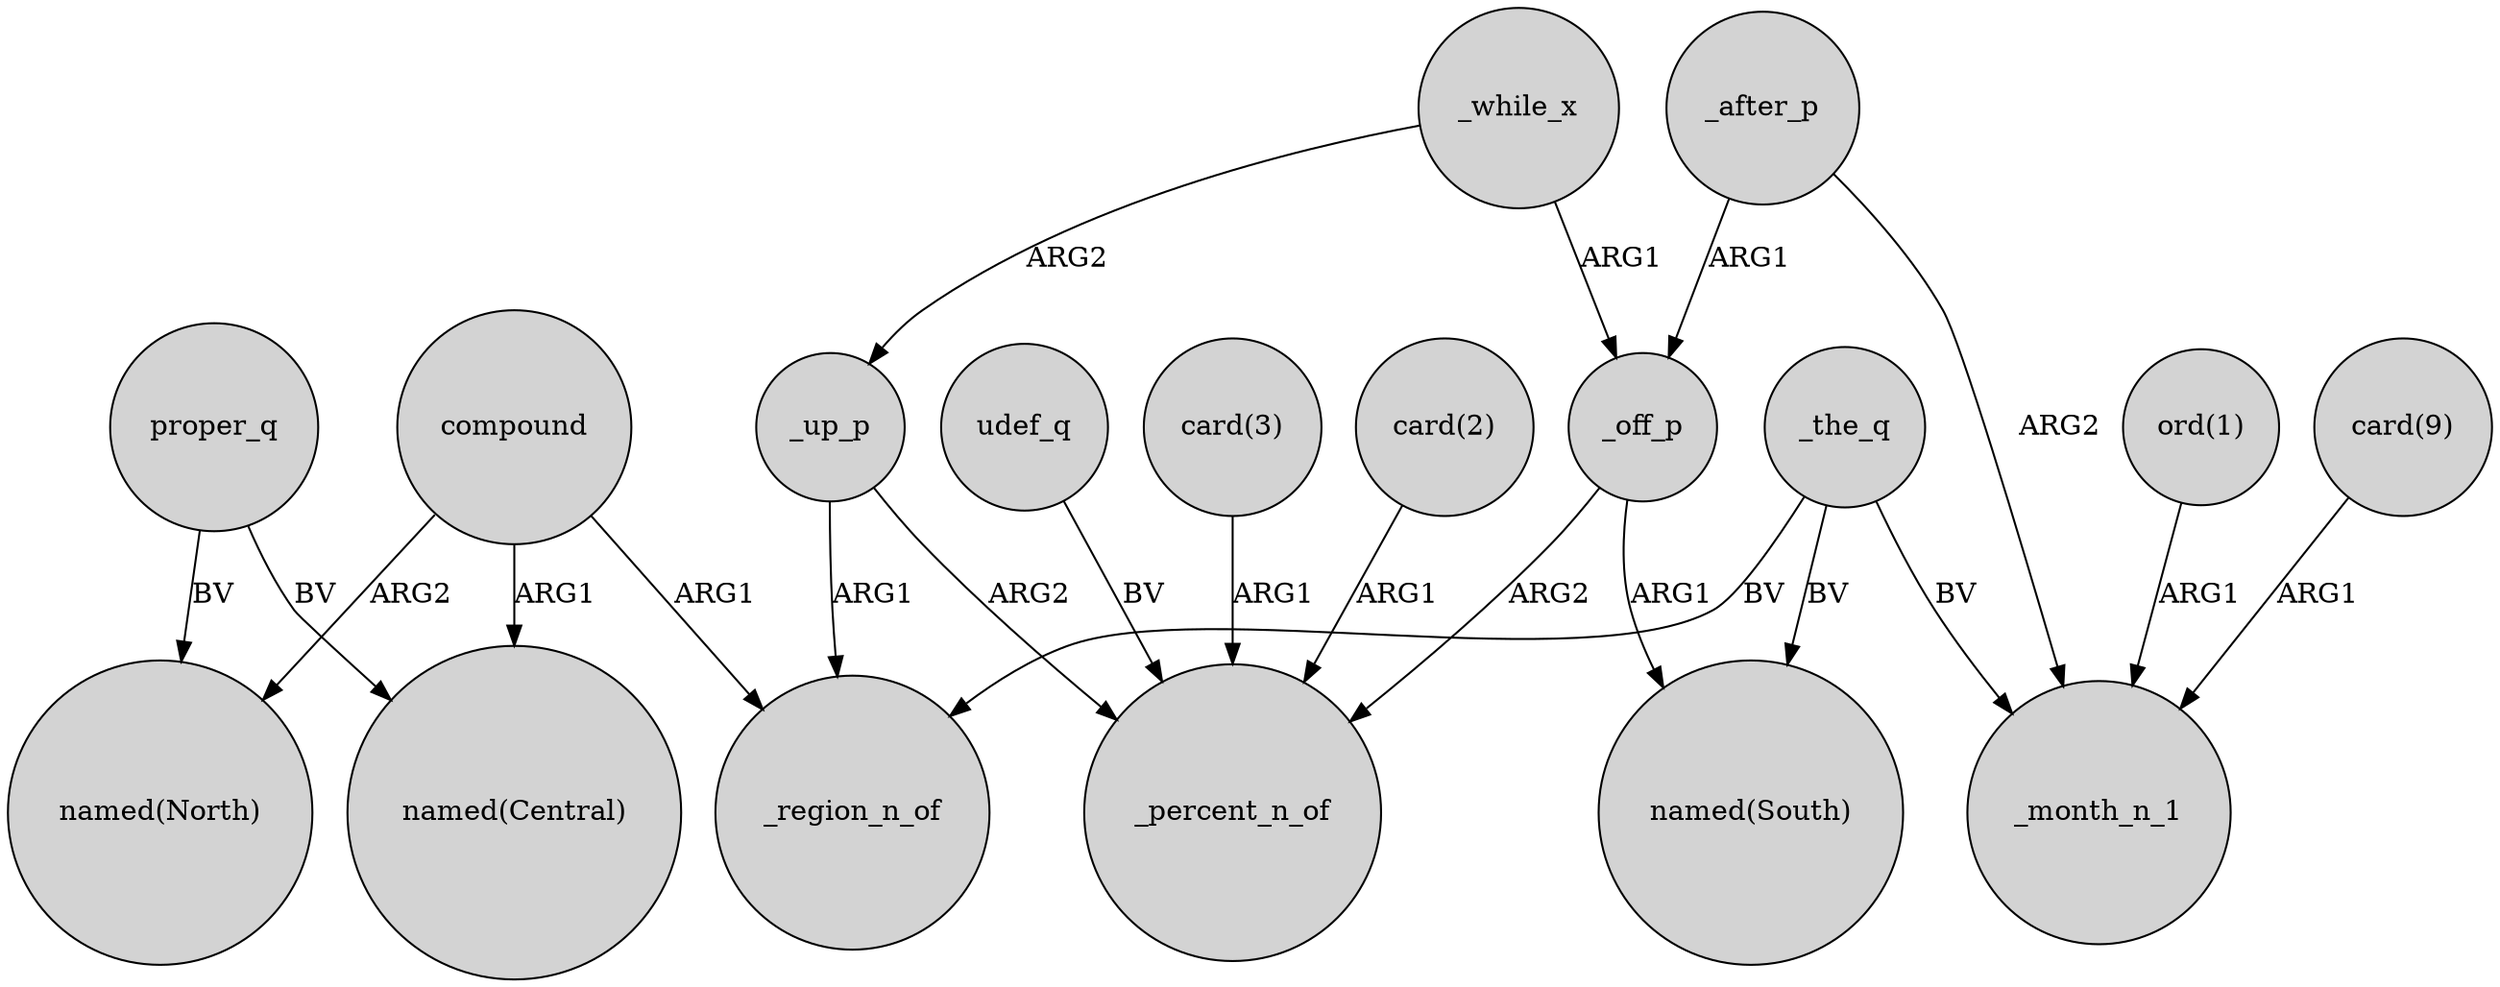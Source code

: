 digraph {
	node [shape=circle style=filled]
	compound -> "named(North)" [label=ARG2]
	proper_q -> "named(North)" [label=BV]
	compound -> "named(Central)" [label=ARG1]
	_while_x -> _up_p [label=ARG2]
	_up_p -> _region_n_of [label=ARG1]
	"card(2)" -> _percent_n_of [label=ARG1]
	_while_x -> _off_p [label=ARG1]
	compound -> _region_n_of [label=ARG1]
	_the_q -> _month_n_1 [label=BV]
	_off_p -> _percent_n_of [label=ARG2]
	_off_p -> "named(South)" [label=ARG1]
	"card(9)" -> _month_n_1 [label=ARG1]
	_the_q -> "named(South)" [label=BV]
	proper_q -> "named(Central)" [label=BV]
	_after_p -> _month_n_1 [label=ARG2]
	udef_q -> _percent_n_of [label=BV]
	"ord(1)" -> _month_n_1 [label=ARG1]
	_after_p -> _off_p [label=ARG1]
	"card(3)" -> _percent_n_of [label=ARG1]
	_up_p -> _percent_n_of [label=ARG2]
	_the_q -> _region_n_of [label=BV]
}

